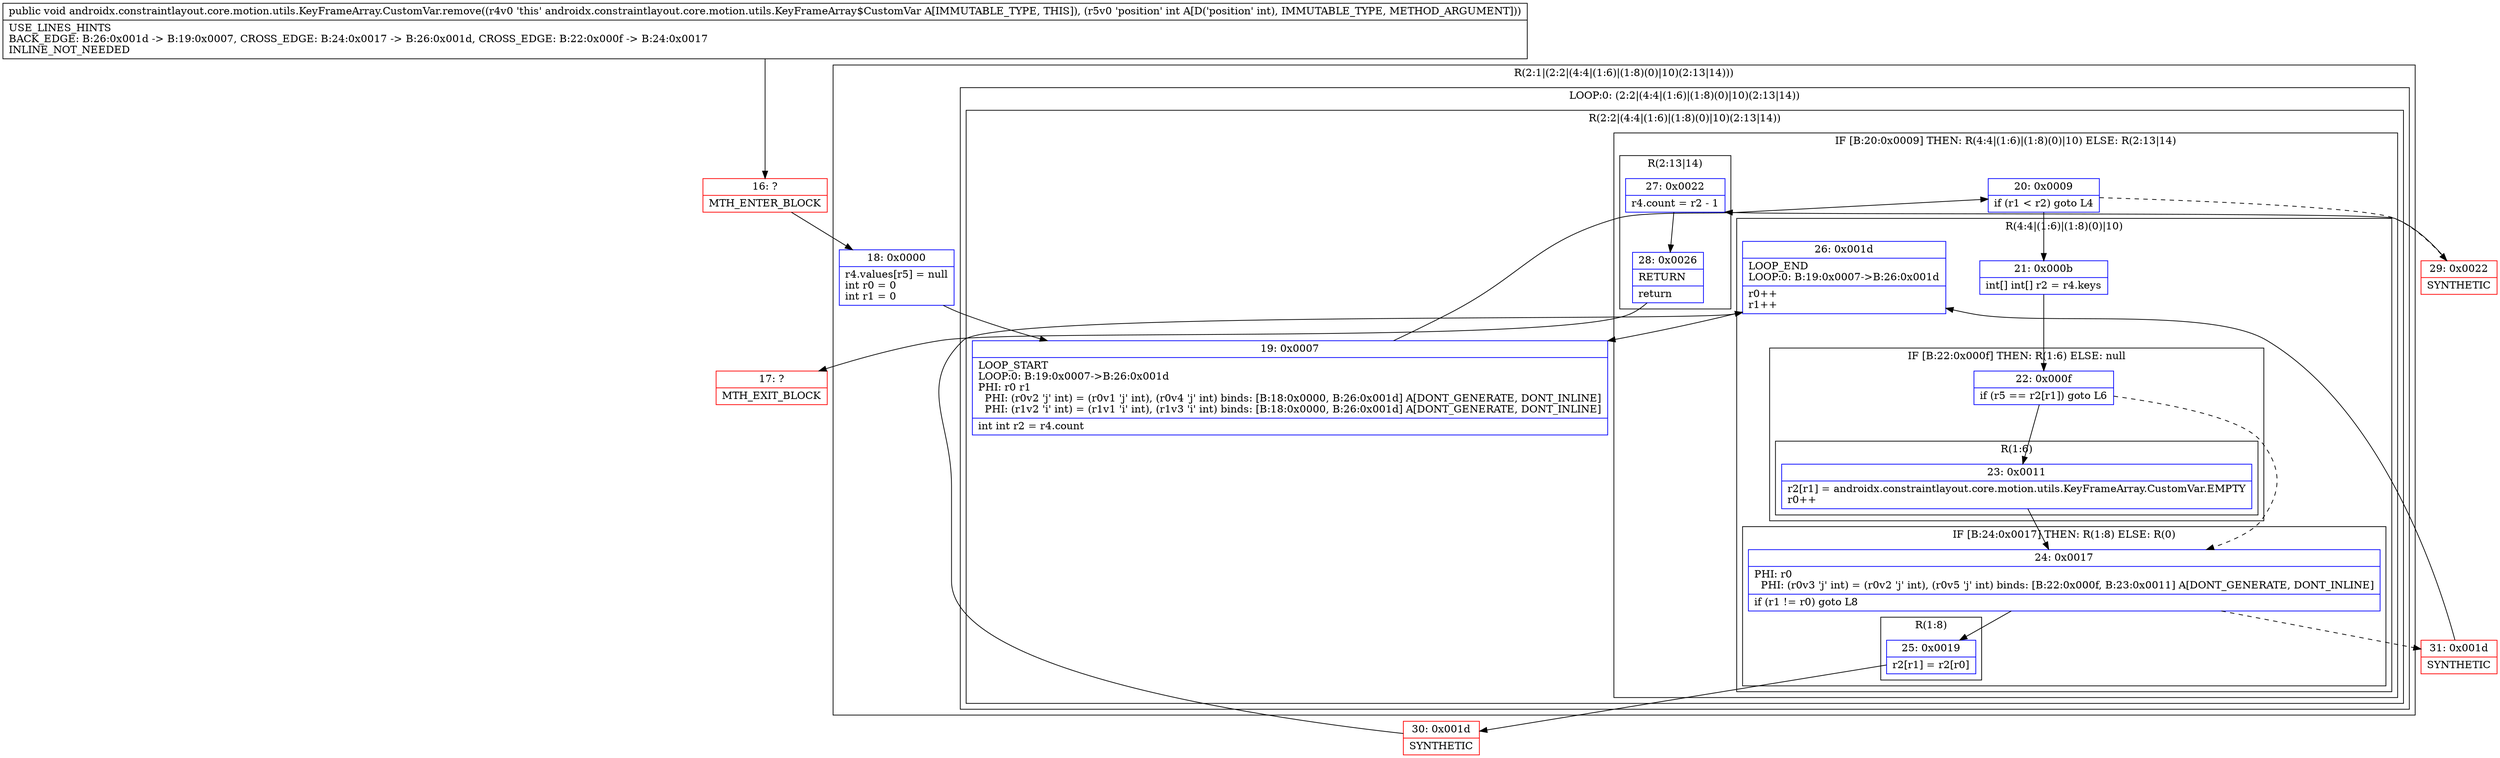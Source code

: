 digraph "CFG forandroidx.constraintlayout.core.motion.utils.KeyFrameArray.CustomVar.remove(I)V" {
subgraph cluster_Region_1134546888 {
label = "R(2:1|(2:2|(4:4|(1:6)|(1:8)(0)|10)(2:13|14)))";
node [shape=record,color=blue];
Node_18 [shape=record,label="{18\:\ 0x0000|r4.values[r5] = null\lint r0 = 0\lint r1 = 0\l}"];
subgraph cluster_LoopRegion_1300623067 {
label = "LOOP:0: (2:2|(4:4|(1:6)|(1:8)(0)|10)(2:13|14))";
node [shape=record,color=blue];
subgraph cluster_Region_1459060701 {
label = "R(2:2|(4:4|(1:6)|(1:8)(0)|10)(2:13|14))";
node [shape=record,color=blue];
Node_19 [shape=record,label="{19\:\ 0x0007|LOOP_START\lLOOP:0: B:19:0x0007\-\>B:26:0x001d\lPHI: r0 r1 \l  PHI: (r0v2 'j' int) = (r0v1 'j' int), (r0v4 'j' int) binds: [B:18:0x0000, B:26:0x001d] A[DONT_GENERATE, DONT_INLINE]\l  PHI: (r1v2 'i' int) = (r1v1 'i' int), (r1v3 'i' int) binds: [B:18:0x0000, B:26:0x001d] A[DONT_GENERATE, DONT_INLINE]\l|int int r2 = r4.count\l}"];
subgraph cluster_IfRegion_1836118058 {
label = "IF [B:20:0x0009] THEN: R(4:4|(1:6)|(1:8)(0)|10) ELSE: R(2:13|14)";
node [shape=record,color=blue];
Node_20 [shape=record,label="{20\:\ 0x0009|if (r1 \< r2) goto L4\l}"];
subgraph cluster_Region_876135905 {
label = "R(4:4|(1:6)|(1:8)(0)|10)";
node [shape=record,color=blue];
Node_21 [shape=record,label="{21\:\ 0x000b|int[] int[] r2 = r4.keys\l}"];
subgraph cluster_IfRegion_1044983165 {
label = "IF [B:22:0x000f] THEN: R(1:6) ELSE: null";
node [shape=record,color=blue];
Node_22 [shape=record,label="{22\:\ 0x000f|if (r5 == r2[r1]) goto L6\l}"];
subgraph cluster_Region_855384771 {
label = "R(1:6)";
node [shape=record,color=blue];
Node_23 [shape=record,label="{23\:\ 0x0011|r2[r1] = androidx.constraintlayout.core.motion.utils.KeyFrameArray.CustomVar.EMPTY\lr0++\l}"];
}
}
subgraph cluster_IfRegion_583615482 {
label = "IF [B:24:0x0017] THEN: R(1:8) ELSE: R(0)";
node [shape=record,color=blue];
Node_24 [shape=record,label="{24\:\ 0x0017|PHI: r0 \l  PHI: (r0v3 'j' int) = (r0v2 'j' int), (r0v5 'j' int) binds: [B:22:0x000f, B:23:0x0011] A[DONT_GENERATE, DONT_INLINE]\l|if (r1 != r0) goto L8\l}"];
subgraph cluster_Region_521480676 {
label = "R(1:8)";
node [shape=record,color=blue];
Node_25 [shape=record,label="{25\:\ 0x0019|r2[r1] = r2[r0]\l}"];
}
subgraph cluster_Region_1239983335 {
label = "R(0)";
node [shape=record,color=blue];
}
}
Node_26 [shape=record,label="{26\:\ 0x001d|LOOP_END\lLOOP:0: B:19:0x0007\-\>B:26:0x001d\l|r0++\lr1++\l}"];
}
subgraph cluster_Region_1612396270 {
label = "R(2:13|14)";
node [shape=record,color=blue];
Node_27 [shape=record,label="{27\:\ 0x0022|r4.count = r2 \- 1\l}"];
Node_28 [shape=record,label="{28\:\ 0x0026|RETURN\l|return\l}"];
}
}
}
}
}
Node_16 [shape=record,color=red,label="{16\:\ ?|MTH_ENTER_BLOCK\l}"];
Node_30 [shape=record,color=red,label="{30\:\ 0x001d|SYNTHETIC\l}"];
Node_31 [shape=record,color=red,label="{31\:\ 0x001d|SYNTHETIC\l}"];
Node_29 [shape=record,color=red,label="{29\:\ 0x0022|SYNTHETIC\l}"];
Node_17 [shape=record,color=red,label="{17\:\ ?|MTH_EXIT_BLOCK\l}"];
MethodNode[shape=record,label="{public void androidx.constraintlayout.core.motion.utils.KeyFrameArray.CustomVar.remove((r4v0 'this' androidx.constraintlayout.core.motion.utils.KeyFrameArray$CustomVar A[IMMUTABLE_TYPE, THIS]), (r5v0 'position' int A[D('position' int), IMMUTABLE_TYPE, METHOD_ARGUMENT]))  | USE_LINES_HINTS\lBACK_EDGE: B:26:0x001d \-\> B:19:0x0007, CROSS_EDGE: B:24:0x0017 \-\> B:26:0x001d, CROSS_EDGE: B:22:0x000f \-\> B:24:0x0017\lINLINE_NOT_NEEDED\l}"];
MethodNode -> Node_16;Node_18 -> Node_19;
Node_19 -> Node_20;
Node_20 -> Node_21;
Node_20 -> Node_29[style=dashed];
Node_21 -> Node_22;
Node_22 -> Node_23;
Node_22 -> Node_24[style=dashed];
Node_23 -> Node_24;
Node_24 -> Node_25;
Node_24 -> Node_31[style=dashed];
Node_25 -> Node_30;
Node_26 -> Node_19;
Node_27 -> Node_28;
Node_28 -> Node_17;
Node_16 -> Node_18;
Node_30 -> Node_26;
Node_31 -> Node_26;
Node_29 -> Node_27;
}

